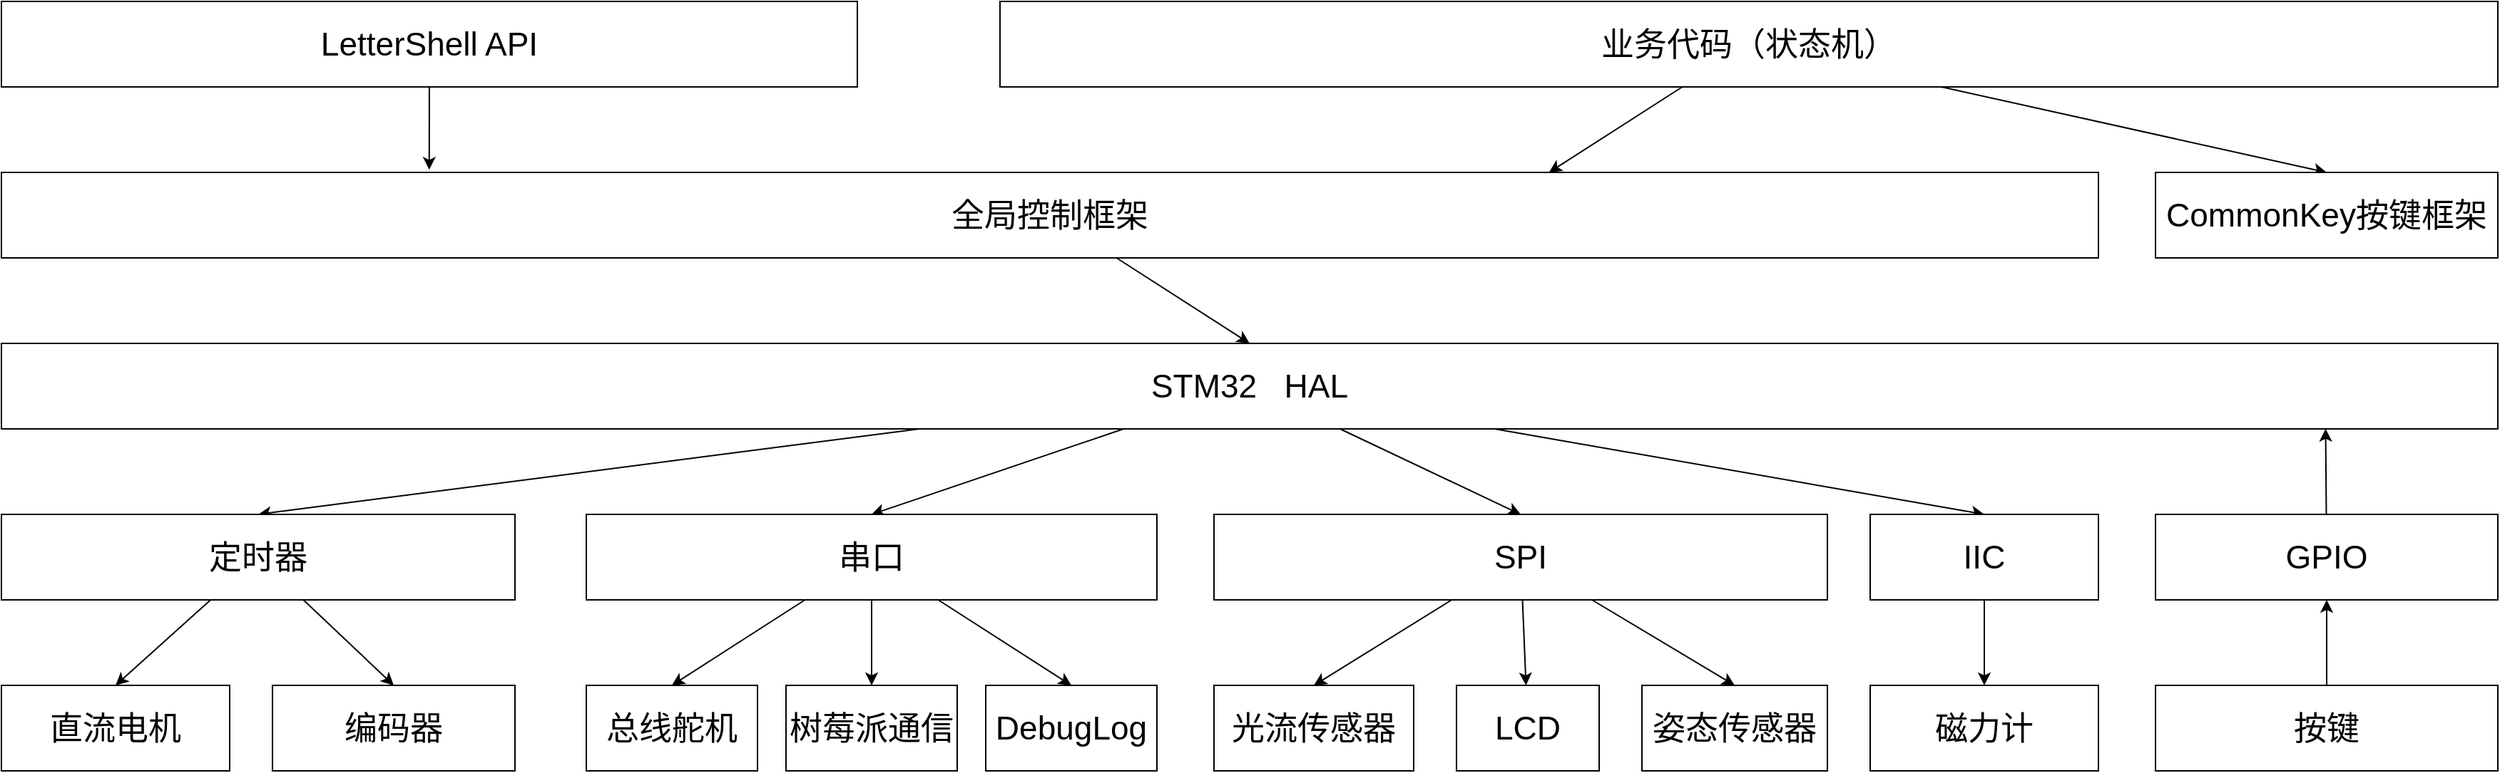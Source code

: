 <mxfile scale="1" border="100">
    <diagram id="u8Yd-ThiUPzh_X0qYFL0" name="Page-1">
        <mxGraphModel dx="3465" dy="1980" grid="1" gridSize="10" guides="1" tooltips="1" connect="1" arrows="1" fold="1" page="1" pageScale="1" pageWidth="10000" pageHeight="5000" math="0" shadow="0">
            <root>
                <mxCell id="0"/>
                <mxCell id="1" parent="0"/>
                <mxCell id="23" style="edgeStyle=none;html=1;entryX=0.5;entryY=0;entryDx=0;entryDy=0;fontSize=23;" edge="1" parent="1" source="2" target="3">
                    <mxGeometry relative="1" as="geometry"/>
                </mxCell>
                <mxCell id="2" value="&lt;font style=&quot;font-size: 23px;&quot;&gt;全局控制框架&lt;/font&gt;" style="rounded=0;whiteSpace=wrap;html=1;" vertex="1" parent="1">
                    <mxGeometry x="610" y="460" width="1470" height="60" as="geometry"/>
                </mxCell>
                <mxCell id="25" style="edgeStyle=none;html=1;entryX=0.5;entryY=0;entryDx=0;entryDy=0;fontSize=23;" edge="1" parent="1" source="3" target="4">
                    <mxGeometry relative="1" as="geometry"/>
                </mxCell>
                <mxCell id="26" style="edgeStyle=none;html=1;entryX=0.5;entryY=0;entryDx=0;entryDy=0;fontSize=23;" edge="1" parent="1" source="3" target="5">
                    <mxGeometry relative="1" as="geometry"/>
                </mxCell>
                <mxCell id="27" style="edgeStyle=none;html=1;entryX=0.5;entryY=0;entryDx=0;entryDy=0;fontSize=23;" edge="1" parent="1" source="3" target="6">
                    <mxGeometry relative="1" as="geometry"/>
                </mxCell>
                <mxCell id="28" style="edgeStyle=none;html=1;entryX=0.5;entryY=0;entryDx=0;entryDy=0;fontSize=23;" edge="1" parent="1" source="3" target="7">
                    <mxGeometry relative="1" as="geometry"/>
                </mxCell>
                <mxCell id="3" value="STM32&amp;nbsp; &amp;nbsp;HAL" style="whiteSpace=wrap;html=1;fontSize=23;" vertex="1" parent="1">
                    <mxGeometry x="610" y="580" width="1750" height="60" as="geometry"/>
                </mxCell>
                <mxCell id="29" style="edgeStyle=none;html=1;entryX=0.5;entryY=0;entryDx=0;entryDy=0;fontSize=23;" edge="1" parent="1" source="4" target="8">
                    <mxGeometry relative="1" as="geometry"/>
                </mxCell>
                <mxCell id="30" style="edgeStyle=none;html=1;entryX=0.5;entryY=0;entryDx=0;entryDy=0;fontSize=23;" edge="1" parent="1" source="4" target="9">
                    <mxGeometry relative="1" as="geometry"/>
                </mxCell>
                <mxCell id="4" value="定时器" style="whiteSpace=wrap;html=1;fontSize=23;" vertex="1" parent="1">
                    <mxGeometry x="610" y="700" width="360" height="60" as="geometry"/>
                </mxCell>
                <mxCell id="31" style="edgeStyle=none;html=1;entryX=0.5;entryY=0;entryDx=0;entryDy=0;fontSize=23;" edge="1" parent="1" source="5" target="11">
                    <mxGeometry relative="1" as="geometry"/>
                </mxCell>
                <mxCell id="32" style="edgeStyle=none;html=1;entryX=0.5;entryY=0;entryDx=0;entryDy=0;fontSize=23;" edge="1" parent="1" source="5" target="12">
                    <mxGeometry relative="1" as="geometry"/>
                </mxCell>
                <mxCell id="33" style="edgeStyle=none;html=1;entryX=0.5;entryY=0;entryDx=0;entryDy=0;fontSize=23;" edge="1" parent="1" source="5" target="13">
                    <mxGeometry relative="1" as="geometry"/>
                </mxCell>
                <mxCell id="5" value="串口" style="whiteSpace=wrap;html=1;fontSize=23;" vertex="1" parent="1">
                    <mxGeometry x="1020" y="700" width="400" height="60" as="geometry"/>
                </mxCell>
                <mxCell id="34" style="edgeStyle=none;html=1;fontSize=23;entryX=0.5;entryY=0;entryDx=0;entryDy=0;" edge="1" parent="1" source="6" target="14">
                    <mxGeometry relative="1" as="geometry">
                        <mxPoint x="1530" y="810" as="targetPoint"/>
                    </mxGeometry>
                </mxCell>
                <mxCell id="35" style="edgeStyle=none;html=1;fontSize=23;" edge="1" parent="1" source="6" target="15">
                    <mxGeometry relative="1" as="geometry"/>
                </mxCell>
                <mxCell id="36" style="edgeStyle=none;html=1;entryX=0.5;entryY=0;entryDx=0;entryDy=0;fontSize=23;" edge="1" parent="1" source="6" target="16">
                    <mxGeometry relative="1" as="geometry"/>
                </mxCell>
                <mxCell id="6" value="SPI" style="whiteSpace=wrap;html=1;fontSize=23;" vertex="1" parent="1">
                    <mxGeometry x="1460" y="700" width="430" height="60" as="geometry"/>
                </mxCell>
                <mxCell id="37" style="edgeStyle=none;html=1;entryX=0.5;entryY=0;entryDx=0;entryDy=0;fontSize=23;" edge="1" parent="1" source="7" target="17">
                    <mxGeometry relative="1" as="geometry"/>
                </mxCell>
                <mxCell id="7" value="IIC" style="whiteSpace=wrap;html=1;fontSize=23;" vertex="1" parent="1">
                    <mxGeometry x="1920" y="700" width="160" height="60" as="geometry"/>
                </mxCell>
                <mxCell id="8" value="直流电机" style="whiteSpace=wrap;html=1;fontSize=23;" vertex="1" parent="1">
                    <mxGeometry x="610" y="820" width="160" height="60" as="geometry"/>
                </mxCell>
                <mxCell id="9" value="编码器" style="whiteSpace=wrap;html=1;fontSize=23;" vertex="1" parent="1">
                    <mxGeometry x="800" y="820" width="170" height="60" as="geometry"/>
                </mxCell>
                <mxCell id="11" value="总线舵机" style="whiteSpace=wrap;html=1;fontSize=23;" vertex="1" parent="1">
                    <mxGeometry x="1020" y="820" width="120" height="60" as="geometry"/>
                </mxCell>
                <mxCell id="12" value="树莓派通信" style="whiteSpace=wrap;html=1;fontSize=23;" vertex="1" parent="1">
                    <mxGeometry x="1160" y="820" width="120" height="60" as="geometry"/>
                </mxCell>
                <mxCell id="13" value="DebugLog" style="whiteSpace=wrap;html=1;fontSize=23;" vertex="1" parent="1">
                    <mxGeometry x="1300" y="820" width="120" height="60" as="geometry"/>
                </mxCell>
                <mxCell id="14" value="光流传感器" style="whiteSpace=wrap;html=1;fontSize=23;" vertex="1" parent="1">
                    <mxGeometry x="1460" y="820" width="140" height="60" as="geometry"/>
                </mxCell>
                <mxCell id="15" value="LCD" style="whiteSpace=wrap;html=1;fontSize=23;" vertex="1" parent="1">
                    <mxGeometry x="1630" y="820" width="100" height="60" as="geometry"/>
                </mxCell>
                <mxCell id="16" value="姿态传感器" style="whiteSpace=wrap;html=1;fontSize=23;" vertex="1" parent="1">
                    <mxGeometry x="1760" y="820" width="130" height="60" as="geometry"/>
                </mxCell>
                <mxCell id="17" value="磁力计" style="whiteSpace=wrap;html=1;fontSize=23;" vertex="1" parent="1">
                    <mxGeometry x="1920" y="820" width="160" height="60" as="geometry"/>
                </mxCell>
                <mxCell id="21" style="edgeStyle=none;html=1;entryX=0.204;entryY=-0.031;entryDx=0;entryDy=0;entryPerimeter=0;fontSize=23;" edge="1" parent="1" source="18" target="2">
                    <mxGeometry relative="1" as="geometry"/>
                </mxCell>
                <mxCell id="18" value="LetterShell API" style="whiteSpace=wrap;html=1;fontSize=23;" vertex="1" parent="1">
                    <mxGeometry x="610" y="340" width="600" height="60" as="geometry"/>
                </mxCell>
                <mxCell id="22" style="edgeStyle=none;html=1;entryX=0.738;entryY=0;entryDx=0;entryDy=0;entryPerimeter=0;fontSize=23;" edge="1" parent="1" source="19" target="2">
                    <mxGeometry relative="1" as="geometry"/>
                </mxCell>
                <mxCell id="43" style="edgeStyle=none;html=1;entryX=0.5;entryY=0;entryDx=0;entryDy=0;fontSize=23;" edge="1" parent="1" source="19" target="42">
                    <mxGeometry relative="1" as="geometry"/>
                </mxCell>
                <mxCell id="19" value="业务代码（状态机）" style="whiteSpace=wrap;html=1;fontSize=23;" vertex="1" parent="1">
                    <mxGeometry x="1310" y="340" width="1050" height="60" as="geometry"/>
                </mxCell>
                <mxCell id="41" style="edgeStyle=none;html=1;entryX=0.931;entryY=0.998;entryDx=0;entryDy=0;entryPerimeter=0;fontSize=23;" edge="1" parent="1" source="38" target="3">
                    <mxGeometry relative="1" as="geometry"/>
                </mxCell>
                <mxCell id="38" value="GPIO" style="whiteSpace=wrap;html=1;fontSize=23;" vertex="1" parent="1">
                    <mxGeometry x="2120" y="700" width="240" height="60" as="geometry"/>
                </mxCell>
                <mxCell id="40" style="edgeStyle=none;html=1;entryX=0.5;entryY=1;entryDx=0;entryDy=0;fontSize=23;" edge="1" parent="1" source="39" target="38">
                    <mxGeometry relative="1" as="geometry"/>
                </mxCell>
                <mxCell id="39" value="按键" style="whiteSpace=wrap;html=1;fontSize=23;" vertex="1" parent="1">
                    <mxGeometry x="2120" y="820" width="240" height="60" as="geometry"/>
                </mxCell>
                <mxCell id="42" value="CommonKey按键框架" style="whiteSpace=wrap;html=1;fontSize=23;" vertex="1" parent="1">
                    <mxGeometry x="2120" y="460" width="240" height="60" as="geometry"/>
                </mxCell>
            </root>
        </mxGraphModel>
    </diagram>
</mxfile>